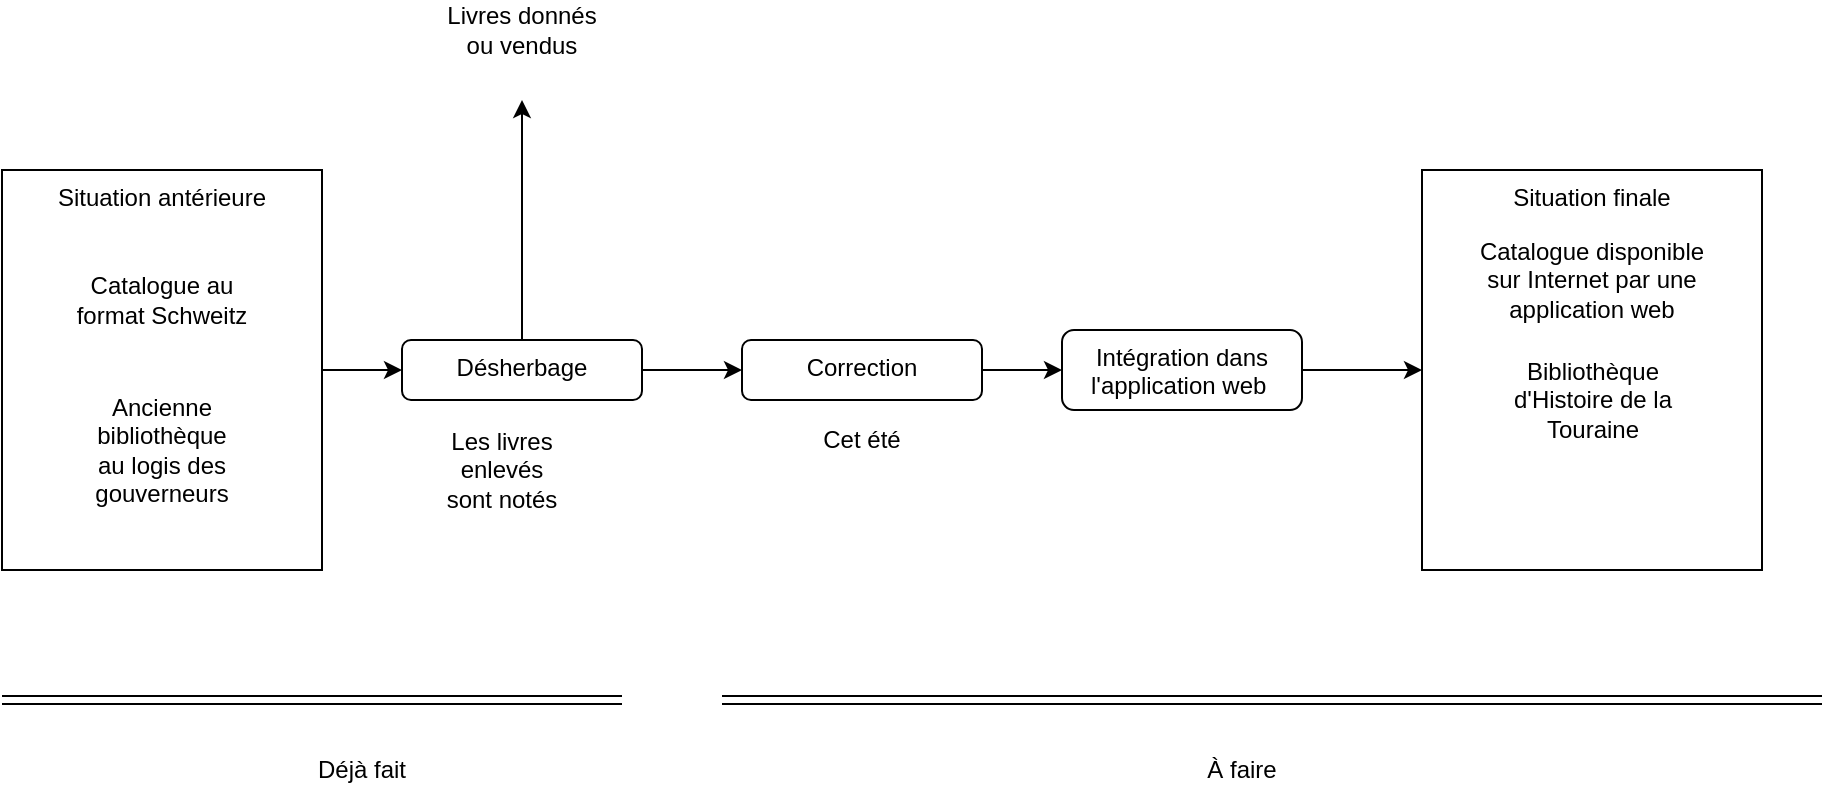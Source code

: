 <mxfile version="15.4.0" type="device"><diagram id="12q3EuKveWqpVvHRf1rU" name="Page-1"><mxGraphModel dx="1280" dy="803" grid="1" gridSize="10" guides="1" tooltips="1" connect="1" arrows="1" fold="1" page="1" pageScale="1" pageWidth="1169" pageHeight="827" math="0" shadow="0"><root><mxCell id="0"/><mxCell id="1" parent="0"/><mxCell id="SVTzzQIAj9U55lDouT6z-11" value="" style="group" vertex="1" connectable="0" parent="1"><mxGeometry x="790" y="125" width="170" height="200" as="geometry"/></mxCell><mxCell id="SVTzzQIAj9U55lDouT6z-5" value="Situation finale" style="rounded=0;whiteSpace=wrap;html=1;verticalAlign=top;" vertex="1" parent="SVTzzQIAj9U55lDouT6z-11"><mxGeometry width="170" height="200" as="geometry"/></mxCell><mxCell id="SVTzzQIAj9U55lDouT6z-6" value="Catalogue disponible sur Internet par une application web" style="text;html=1;strokeColor=none;fillColor=none;align=center;verticalAlign=middle;whiteSpace=wrap;rounded=0;" vertex="1" parent="SVTzzQIAj9U55lDouT6z-11"><mxGeometry x="25" y="40" width="120" height="30" as="geometry"/></mxCell><mxCell id="SVTzzQIAj9U55lDouT6z-9" value="Bibliothèque d'Histoire de la Touraine" style="text;html=1;strokeColor=none;fillColor=none;align=center;verticalAlign=middle;whiteSpace=wrap;rounded=0;" vertex="1" parent="SVTzzQIAj9U55lDouT6z-11"><mxGeometry x="37.5" y="100" width="95" height="30" as="geometry"/></mxCell><mxCell id="SVTzzQIAj9U55lDouT6z-12" value="" style="group" vertex="1" connectable="0" parent="1"><mxGeometry x="80" y="125" width="160" height="200" as="geometry"/></mxCell><mxCell id="SVTzzQIAj9U55lDouT6z-1" value="Situation antérieure" style="rounded=0;whiteSpace=wrap;html=1;horizontal=1;verticalAlign=top;" vertex="1" parent="SVTzzQIAj9U55lDouT6z-12"><mxGeometry width="160" height="200" as="geometry"/></mxCell><mxCell id="SVTzzQIAj9U55lDouT6z-2" value="Catalogue au format Schweitz" style="text;html=1;strokeColor=none;fillColor=none;align=center;verticalAlign=middle;whiteSpace=wrap;rounded=0;" vertex="1" parent="SVTzzQIAj9U55lDouT6z-12"><mxGeometry x="35" y="40" width="90" height="50" as="geometry"/></mxCell><mxCell id="SVTzzQIAj9U55lDouT6z-3" value="Ancienne bibliothèque au logis des gouverneurs" style="text;html=1;strokeColor=none;fillColor=none;align=center;verticalAlign=middle;whiteSpace=wrap;rounded=0;" vertex="1" parent="SVTzzQIAj9U55lDouT6z-12"><mxGeometry x="40" y="110" width="80" height="60" as="geometry"/></mxCell><mxCell id="SVTzzQIAj9U55lDouT6z-13" value="" style="shape=link;html=1;rounded=0;edgeStyle=orthogonalEdgeStyle;" edge="1" parent="1"><mxGeometry width="100" relative="1" as="geometry"><mxPoint x="80" y="390" as="sourcePoint"/><mxPoint x="390" y="390" as="targetPoint"/></mxGeometry></mxCell><mxCell id="SVTzzQIAj9U55lDouT6z-16" value="Déjà fait" style="text;html=1;strokeColor=none;fillColor=none;align=center;verticalAlign=middle;whiteSpace=wrap;rounded=0;" vertex="1" parent="1"><mxGeometry x="230" y="410" width="60" height="30" as="geometry"/></mxCell><mxCell id="SVTzzQIAj9U55lDouT6z-17" value="" style="shape=link;html=1;rounded=0;edgeStyle=orthogonalEdgeStyle;" edge="1" parent="1"><mxGeometry width="100" relative="1" as="geometry"><mxPoint x="440" y="390" as="sourcePoint"/><mxPoint x="990" y="390" as="targetPoint"/></mxGeometry></mxCell><mxCell id="SVTzzQIAj9U55lDouT6z-18" value="À faire" style="text;html=1;strokeColor=none;fillColor=none;align=center;verticalAlign=middle;whiteSpace=wrap;rounded=0;" vertex="1" parent="1"><mxGeometry x="670" y="410" width="60" height="30" as="geometry"/></mxCell><mxCell id="SVTzzQIAj9U55lDouT6z-30" value="" style="edgeStyle=orthogonalEdgeStyle;rounded=0;orthogonalLoop=1;jettySize=auto;html=1;entryX=0;entryY=0.5;entryDx=0;entryDy=0;" edge="1" parent="1" source="SVTzzQIAj9U55lDouT6z-21" target="SVTzzQIAj9U55lDouT6z-27"><mxGeometry relative="1" as="geometry"/></mxCell><mxCell id="SVTzzQIAj9U55lDouT6z-21" value="Désherbage" style="rounded=1;whiteSpace=wrap;html=1;verticalAlign=top;" vertex="1" parent="1"><mxGeometry x="280" y="210" width="120" height="30" as="geometry"/></mxCell><mxCell id="SVTzzQIAj9U55lDouT6z-22" value="" style="edgeStyle=segmentEdgeStyle;endArrow=classic;html=1;rounded=0;exitX=0.5;exitY=0;exitDx=0;exitDy=0;" edge="1" parent="1" source="SVTzzQIAj9U55lDouT6z-21"><mxGeometry width="50" height="50" relative="1" as="geometry"><mxPoint x="380" y="160" as="sourcePoint"/><mxPoint x="340" y="90" as="targetPoint"/><Array as="points"><mxPoint x="340" y="110"/></Array></mxGeometry></mxCell><mxCell id="SVTzzQIAj9U55lDouT6z-24" value="Livres donnés ou vendus" style="text;html=1;strokeColor=none;fillColor=none;align=center;verticalAlign=middle;whiteSpace=wrap;rounded=0;" vertex="1" parent="1"><mxGeometry x="295" y="40" width="90" height="30" as="geometry"/></mxCell><mxCell id="SVTzzQIAj9U55lDouT6z-26" value="" style="edgeStyle=orthogonalEdgeStyle;rounded=0;orthogonalLoop=1;jettySize=auto;html=1;" edge="1" parent="1" source="SVTzzQIAj9U55lDouT6z-1" target="SVTzzQIAj9U55lDouT6z-21"><mxGeometry relative="1" as="geometry"/></mxCell><mxCell id="SVTzzQIAj9U55lDouT6z-32" value="" style="edgeStyle=orthogonalEdgeStyle;rounded=0;orthogonalLoop=1;jettySize=auto;html=1;" edge="1" parent="1" source="SVTzzQIAj9U55lDouT6z-27" target="SVTzzQIAj9U55lDouT6z-31"><mxGeometry relative="1" as="geometry"/></mxCell><mxCell id="SVTzzQIAj9U55lDouT6z-27" value="Correction" style="rounded=1;whiteSpace=wrap;html=1;verticalAlign=top;" vertex="1" parent="1"><mxGeometry x="450" y="210" width="120" height="30" as="geometry"/></mxCell><mxCell id="SVTzzQIAj9U55lDouT6z-28" value="Les livres enlevés sont notés" style="text;html=1;strokeColor=none;fillColor=none;align=center;verticalAlign=middle;whiteSpace=wrap;rounded=0;" vertex="1" parent="1"><mxGeometry x="300" y="260" width="60" height="30" as="geometry"/></mxCell><mxCell id="SVTzzQIAj9U55lDouT6z-29" value="Cet été" style="text;html=1;strokeColor=none;fillColor=none;align=center;verticalAlign=middle;whiteSpace=wrap;rounded=0;" vertex="1" parent="1"><mxGeometry x="480" y="245" width="60" height="30" as="geometry"/></mxCell><mxCell id="SVTzzQIAj9U55lDouT6z-33" value="" style="edgeStyle=orthogonalEdgeStyle;rounded=0;orthogonalLoop=1;jettySize=auto;html=1;entryX=0;entryY=0.5;entryDx=0;entryDy=0;" edge="1" parent="1" source="SVTzzQIAj9U55lDouT6z-31" target="SVTzzQIAj9U55lDouT6z-5"><mxGeometry relative="1" as="geometry"/></mxCell><mxCell id="SVTzzQIAj9U55lDouT6z-31" value="Intégration dans l'application web&amp;nbsp;" style="rounded=1;whiteSpace=wrap;html=1;verticalAlign=top;" vertex="1" parent="1"><mxGeometry x="610" y="205" width="120" height="40" as="geometry"/></mxCell></root></mxGraphModel></diagram></mxfile>